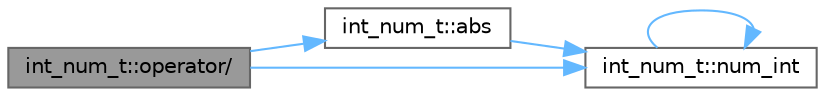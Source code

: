 digraph "int_num_t::operator/"
{
 // INTERACTIVE_SVG=YES
 // LATEX_PDF_SIZE
  bgcolor="transparent";
  edge [fontname=Helvetica,fontsize=10,labelfontname=Helvetica,labelfontsize=10];
  node [fontname=Helvetica,fontsize=10,shape=box,height=0.2,width=0.4];
  rankdir="LR";
  Node1 [label="int_num_t::operator/",height=0.2,width=0.4,color="gray40", fillcolor="grey60", style="filled", fontcolor="black",tooltip=" "];
  Node1 -> Node2 [color="steelblue1",style="solid"];
  Node2 [label="int_num_t::abs",height=0.2,width=0.4,color="grey40", fillcolor="white", style="filled",URL="$structint__num__t.html#a94f6a0a608614642522b2d8fff91aff0",tooltip=" "];
  Node2 -> Node3 [color="steelblue1",style="solid"];
  Node3 [label="int_num_t::num_int",height=0.2,width=0.4,color="grey40", fillcolor="white", style="filled",URL="$structint__num__t.html#ae209e7a115353db1633459a602d24e0b",tooltip=" "];
  Node3 -> Node3 [color="steelblue1",style="solid"];
  Node1 -> Node3 [color="steelblue1",style="solid"];
}

